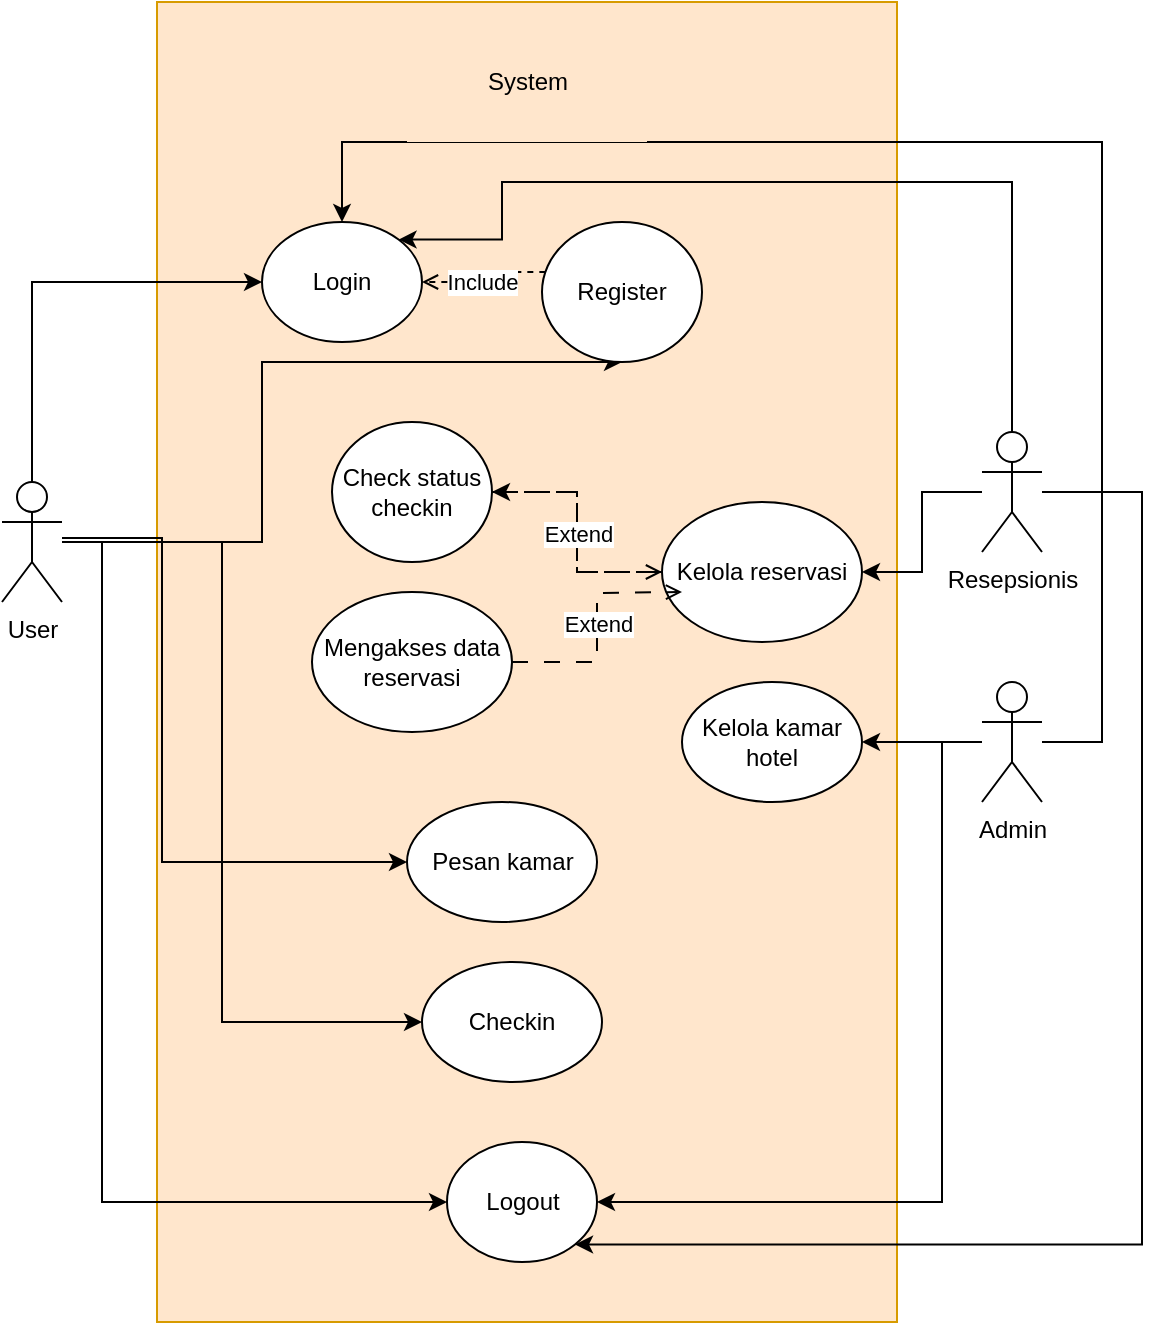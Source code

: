 <mxfile version="20.8.23" type="github">
  <diagram id="4LuqVQnpE65EttmVQqXr" name="Use Case Diagram">
    <mxGraphModel dx="1365" dy="770" grid="1" gridSize="10" guides="1" tooltips="1" connect="1" arrows="1" fold="1" page="1" pageScale="1" pageWidth="850" pageHeight="1100" math="0" shadow="0">
      <root>
        <mxCell id="0" />
        <mxCell id="1" parent="0" />
        <mxCell id="v9NvR37lFsEMT2iOQ36E-4" value="" style="rounded=0;whiteSpace=wrap;html=1;fillColor=#ffe6cc;strokeColor=#d79b00;" parent="1" vertex="1">
          <mxGeometry x="257.5" width="370" height="660" as="geometry" />
        </mxCell>
        <mxCell id="v9NvR37lFsEMT2iOQ36E-5" value="Login" style="ellipse;whiteSpace=wrap;html=1;" parent="1" vertex="1">
          <mxGeometry x="310" y="110" width="80" height="60" as="geometry" />
        </mxCell>
        <mxCell id="v9NvR37lFsEMT2iOQ36E-10" style="edgeStyle=orthogonalEdgeStyle;rounded=0;orthogonalLoop=1;jettySize=auto;html=1;entryX=0;entryY=0.5;entryDx=0;entryDy=0;" parent="1" source="v9NvR37lFsEMT2iOQ36E-8" target="v9NvR37lFsEMT2iOQ36E-5" edge="1">
          <mxGeometry relative="1" as="geometry">
            <Array as="points">
              <mxPoint x="195" y="140" />
            </Array>
          </mxGeometry>
        </mxCell>
        <mxCell id="v9NvR37lFsEMT2iOQ36E-19" style="edgeStyle=orthogonalEdgeStyle;rounded=0;orthogonalLoop=1;jettySize=auto;html=1;" parent="1" source="v9NvR37lFsEMT2iOQ36E-8" target="v9NvR37lFsEMT2iOQ36E-18" edge="1">
          <mxGeometry relative="1" as="geometry">
            <Array as="points">
              <mxPoint x="310" y="270" />
              <mxPoint x="310" y="180" />
            </Array>
          </mxGeometry>
        </mxCell>
        <mxCell id="v9NvR37lFsEMT2iOQ36E-25" style="edgeStyle=orthogonalEdgeStyle;rounded=0;orthogonalLoop=1;jettySize=auto;html=1;entryX=0;entryY=0.5;entryDx=0;entryDy=0;" parent="1" source="v9NvR37lFsEMT2iOQ36E-8" target="v9NvR37lFsEMT2iOQ36E-24" edge="1">
          <mxGeometry relative="1" as="geometry">
            <Array as="points">
              <mxPoint x="290" y="270" />
              <mxPoint x="290" y="510" />
            </Array>
          </mxGeometry>
        </mxCell>
        <mxCell id="v9NvR37lFsEMT2iOQ36E-27" style="edgeStyle=orthogonalEdgeStyle;rounded=0;orthogonalLoop=1;jettySize=auto;html=1;entryX=0;entryY=0.5;entryDx=0;entryDy=0;" parent="1" target="v9NvR37lFsEMT2iOQ36E-26" edge="1">
          <mxGeometry relative="1" as="geometry">
            <Array as="points">
              <mxPoint x="260" y="268" />
              <mxPoint x="260" y="430" />
            </Array>
            <mxPoint x="210" y="268" as="sourcePoint" />
            <mxPoint x="395" y="478" as="targetPoint" />
          </mxGeometry>
        </mxCell>
        <mxCell id="v9NvR37lFsEMT2iOQ36E-28" style="edgeStyle=orthogonalEdgeStyle;rounded=0;orthogonalLoop=1;jettySize=auto;html=1;entryX=0;entryY=0.5;entryDx=0;entryDy=0;" parent="1" source="v9NvR37lFsEMT2iOQ36E-8" target="v9NvR37lFsEMT2iOQ36E-15" edge="1">
          <mxGeometry relative="1" as="geometry">
            <Array as="points">
              <mxPoint x="230" y="270" />
              <mxPoint x="230" y="600" />
            </Array>
          </mxGeometry>
        </mxCell>
        <mxCell id="v9NvR37lFsEMT2iOQ36E-8" value="User&lt;br&gt;" style="shape=umlActor;verticalLabelPosition=bottom;verticalAlign=top;html=1;outlineConnect=0;" parent="1" vertex="1">
          <mxGeometry x="180" y="240" width="30" height="60" as="geometry" />
        </mxCell>
        <mxCell id="v9NvR37lFsEMT2iOQ36E-17" style="edgeStyle=orthogonalEdgeStyle;rounded=0;orthogonalLoop=1;jettySize=auto;html=1;" parent="1" source="v9NvR37lFsEMT2iOQ36E-11" target="v9NvR37lFsEMT2iOQ36E-5" edge="1">
          <mxGeometry relative="1" as="geometry">
            <Array as="points">
              <mxPoint x="730" y="370" />
              <mxPoint x="730" y="70" />
              <mxPoint x="350" y="70" />
            </Array>
          </mxGeometry>
        </mxCell>
        <mxCell id="v9NvR37lFsEMT2iOQ36E-21" style="edgeStyle=orthogonalEdgeStyle;rounded=0;orthogonalLoop=1;jettySize=auto;html=1;" parent="1" source="v9NvR37lFsEMT2iOQ36E-11" target="v9NvR37lFsEMT2iOQ36E-20" edge="1">
          <mxGeometry relative="1" as="geometry" />
        </mxCell>
        <mxCell id="v9NvR37lFsEMT2iOQ36E-30" style="edgeStyle=orthogonalEdgeStyle;rounded=0;orthogonalLoop=1;jettySize=auto;html=1;entryX=1;entryY=0.5;entryDx=0;entryDy=0;" parent="1" source="v9NvR37lFsEMT2iOQ36E-11" target="v9NvR37lFsEMT2iOQ36E-15" edge="1">
          <mxGeometry relative="1" as="geometry">
            <Array as="points">
              <mxPoint x="650" y="370" />
              <mxPoint x="650" y="600" />
            </Array>
          </mxGeometry>
        </mxCell>
        <mxCell id="v9NvR37lFsEMT2iOQ36E-11" value="Admin" style="shape=umlActor;verticalLabelPosition=bottom;verticalAlign=top;html=1;outlineConnect=0;" parent="1" vertex="1">
          <mxGeometry x="670" y="340" width="30" height="60" as="geometry" />
        </mxCell>
        <mxCell id="v9NvR37lFsEMT2iOQ36E-16" style="edgeStyle=orthogonalEdgeStyle;rounded=0;orthogonalLoop=1;jettySize=auto;html=1;entryX=1;entryY=0;entryDx=0;entryDy=0;" parent="1" source="v9NvR37lFsEMT2iOQ36E-12" target="v9NvR37lFsEMT2iOQ36E-5" edge="1">
          <mxGeometry relative="1" as="geometry">
            <Array as="points">
              <mxPoint x="685" y="90" />
              <mxPoint x="430" y="90" />
              <mxPoint x="430" y="119" />
            </Array>
          </mxGeometry>
        </mxCell>
        <mxCell id="v9NvR37lFsEMT2iOQ36E-23" style="edgeStyle=orthogonalEdgeStyle;rounded=0;orthogonalLoop=1;jettySize=auto;html=1;" parent="1" source="v9NvR37lFsEMT2iOQ36E-12" target="v9NvR37lFsEMT2iOQ36E-22" edge="1">
          <mxGeometry relative="1" as="geometry" />
        </mxCell>
        <mxCell id="v9NvR37lFsEMT2iOQ36E-29" style="edgeStyle=orthogonalEdgeStyle;rounded=0;orthogonalLoop=1;jettySize=auto;html=1;entryX=1;entryY=1;entryDx=0;entryDy=0;" parent="1" source="v9NvR37lFsEMT2iOQ36E-12" target="v9NvR37lFsEMT2iOQ36E-15" edge="1">
          <mxGeometry relative="1" as="geometry">
            <Array as="points">
              <mxPoint x="750" y="245" />
              <mxPoint x="750" y="621" />
            </Array>
          </mxGeometry>
        </mxCell>
        <mxCell id="v9NvR37lFsEMT2iOQ36E-12" value="Resepsionis" style="shape=umlActor;verticalLabelPosition=bottom;verticalAlign=top;html=1;outlineConnect=0;" parent="1" vertex="1">
          <mxGeometry x="670" y="215" width="30" height="60" as="geometry" />
        </mxCell>
        <mxCell id="v9NvR37lFsEMT2iOQ36E-15" value="Logout" style="ellipse;whiteSpace=wrap;html=1;" parent="1" vertex="1">
          <mxGeometry x="402.5" y="570" width="75" height="60" as="geometry" />
        </mxCell>
        <mxCell id="v9NvR37lFsEMT2iOQ36E-37" value="Include" style="edgeStyle=orthogonalEdgeStyle;rounded=0;orthogonalLoop=1;jettySize=auto;html=1;entryX=1;entryY=0.5;entryDx=0;entryDy=0;endArrow=open;endFill=0;dashed=1;" parent="1" source="v9NvR37lFsEMT2iOQ36E-18" target="v9NvR37lFsEMT2iOQ36E-5" edge="1">
          <mxGeometry x="0.1" relative="1" as="geometry">
            <Array as="points">
              <mxPoint x="420" y="135" />
              <mxPoint x="420" y="140" />
            </Array>
            <mxPoint as="offset" />
          </mxGeometry>
        </mxCell>
        <mxCell id="v9NvR37lFsEMT2iOQ36E-18" value="Register" style="ellipse;whiteSpace=wrap;html=1;" parent="1" vertex="1">
          <mxGeometry x="450" y="110" width="80" height="70" as="geometry" />
        </mxCell>
        <mxCell id="v9NvR37lFsEMT2iOQ36E-20" value="Kelola kamar hotel" style="ellipse;whiteSpace=wrap;html=1;" parent="1" vertex="1">
          <mxGeometry x="520" y="340" width="90" height="60" as="geometry" />
        </mxCell>
        <mxCell id="RJeyTBEpNdgqxDI5zY_a-3" value="" style="edgeStyle=orthogonalEdgeStyle;rounded=0;orthogonalLoop=1;jettySize=auto;html=1;dashed=1;dashPattern=8 8;" parent="1" source="v9NvR37lFsEMT2iOQ36E-22" target="RJeyTBEpNdgqxDI5zY_a-1" edge="1">
          <mxGeometry relative="1" as="geometry" />
        </mxCell>
        <mxCell id="v9NvR37lFsEMT2iOQ36E-22" value="Kelola reservasi" style="ellipse;whiteSpace=wrap;html=1;" parent="1" vertex="1">
          <mxGeometry x="510" y="250" width="100" height="70" as="geometry" />
        </mxCell>
        <mxCell id="v9NvR37lFsEMT2iOQ36E-24" value="Checkin" style="ellipse;whiteSpace=wrap;html=1;" parent="1" vertex="1">
          <mxGeometry x="390" y="480" width="90" height="60" as="geometry" />
        </mxCell>
        <mxCell id="v9NvR37lFsEMT2iOQ36E-26" value="Pesan kamar" style="ellipse;whiteSpace=wrap;html=1;" parent="1" vertex="1">
          <mxGeometry x="382.5" y="400" width="95" height="60" as="geometry" />
        </mxCell>
        <mxCell id="v9NvR37lFsEMT2iOQ36E-33" value="System" style="rounded=0;whiteSpace=wrap;html=1;fillColor=#ffe6cc;strokeColor=none;" parent="1" vertex="1">
          <mxGeometry x="382.5" y="10" width="120" height="60" as="geometry" />
        </mxCell>
        <mxCell id="v9NvR37lFsEMT2iOQ36E-34" value="Mengakses data reservasi" style="ellipse;whiteSpace=wrap;html=1;" parent="1" vertex="1">
          <mxGeometry x="335" y="295" width="100" height="70" as="geometry" />
        </mxCell>
        <mxCell id="RJeyTBEpNdgqxDI5zY_a-2" value="Extend" style="edgeStyle=orthogonalEdgeStyle;orthogonalLoop=1;jettySize=auto;html=1;dashed=1;dashPattern=8 8;endArrow=open;endFill=0;rounded=0;" parent="1" source="RJeyTBEpNdgqxDI5zY_a-1" target="v9NvR37lFsEMT2iOQ36E-22" edge="1">
          <mxGeometry x="0.011" relative="1" as="geometry">
            <mxPoint as="offset" />
          </mxGeometry>
        </mxCell>
        <mxCell id="RJeyTBEpNdgqxDI5zY_a-1" value="Check status checkin" style="ellipse;whiteSpace=wrap;html=1;" parent="1" vertex="1">
          <mxGeometry x="345" y="210" width="80" height="70" as="geometry" />
        </mxCell>
        <mxCell id="z7lA3NIGI3LSWfMesED--1" value="Extend" style="edgeStyle=orthogonalEdgeStyle;orthogonalLoop=1;jettySize=auto;html=1;dashed=1;dashPattern=8 8;endArrow=open;endFill=0;rounded=0;exitX=1;exitY=0.5;exitDx=0;exitDy=0;" parent="1" source="v9NvR37lFsEMT2iOQ36E-34" edge="1">
          <mxGeometry x="0.04" relative="1" as="geometry">
            <mxPoint as="offset" />
            <mxPoint x="435" y="255" as="sourcePoint" />
            <mxPoint x="520" y="295" as="targetPoint" />
          </mxGeometry>
        </mxCell>
      </root>
    </mxGraphModel>
  </diagram>
</mxfile>
